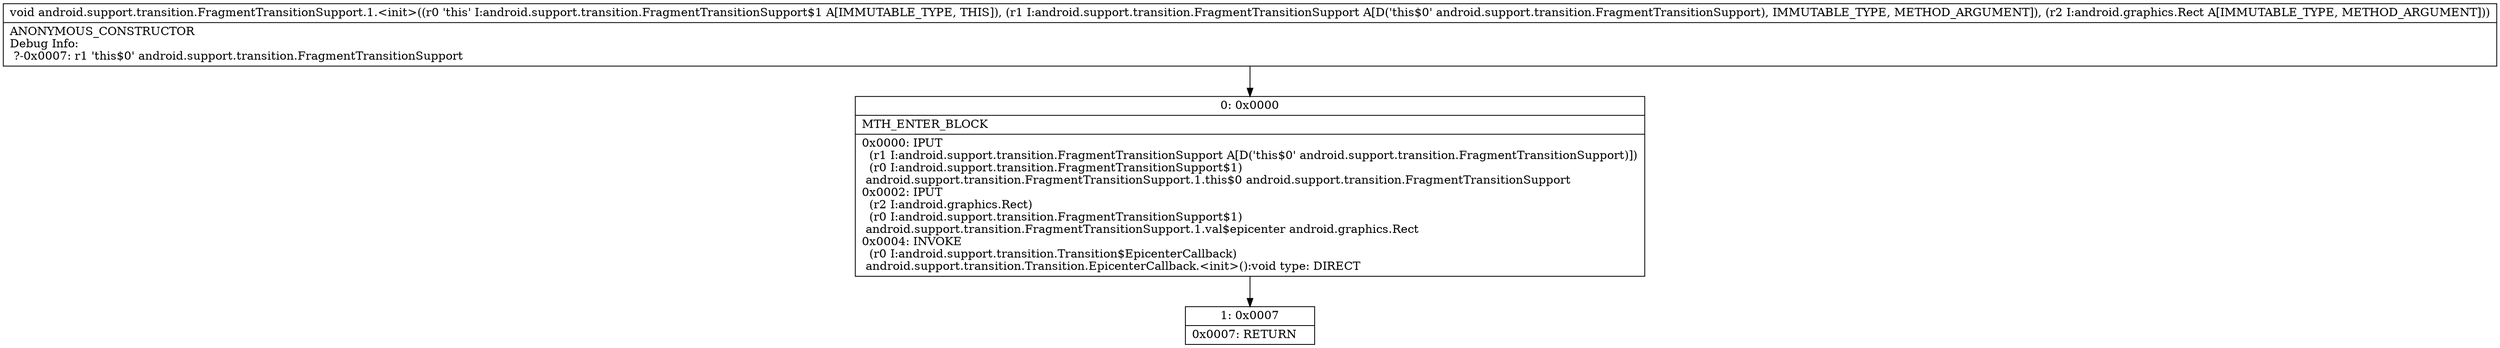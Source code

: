 digraph "CFG forandroid.support.transition.FragmentTransitionSupport.1.\<init\>(Landroid\/support\/transition\/FragmentTransitionSupport;Landroid\/graphics\/Rect;)V" {
Node_0 [shape=record,label="{0\:\ 0x0000|MTH_ENTER_BLOCK\l|0x0000: IPUT  \l  (r1 I:android.support.transition.FragmentTransitionSupport A[D('this$0' android.support.transition.FragmentTransitionSupport)])\l  (r0 I:android.support.transition.FragmentTransitionSupport$1)\l android.support.transition.FragmentTransitionSupport.1.this$0 android.support.transition.FragmentTransitionSupport \l0x0002: IPUT  \l  (r2 I:android.graphics.Rect)\l  (r0 I:android.support.transition.FragmentTransitionSupport$1)\l android.support.transition.FragmentTransitionSupport.1.val$epicenter android.graphics.Rect \l0x0004: INVOKE  \l  (r0 I:android.support.transition.Transition$EpicenterCallback)\l android.support.transition.Transition.EpicenterCallback.\<init\>():void type: DIRECT \l}"];
Node_1 [shape=record,label="{1\:\ 0x0007|0x0007: RETURN   \l}"];
MethodNode[shape=record,label="{void android.support.transition.FragmentTransitionSupport.1.\<init\>((r0 'this' I:android.support.transition.FragmentTransitionSupport$1 A[IMMUTABLE_TYPE, THIS]), (r1 I:android.support.transition.FragmentTransitionSupport A[D('this$0' android.support.transition.FragmentTransitionSupport), IMMUTABLE_TYPE, METHOD_ARGUMENT]), (r2 I:android.graphics.Rect A[IMMUTABLE_TYPE, METHOD_ARGUMENT]))  | ANONYMOUS_CONSTRUCTOR\lDebug Info:\l  ?\-0x0007: r1 'this$0' android.support.transition.FragmentTransitionSupport\l}"];
MethodNode -> Node_0;
Node_0 -> Node_1;
}

